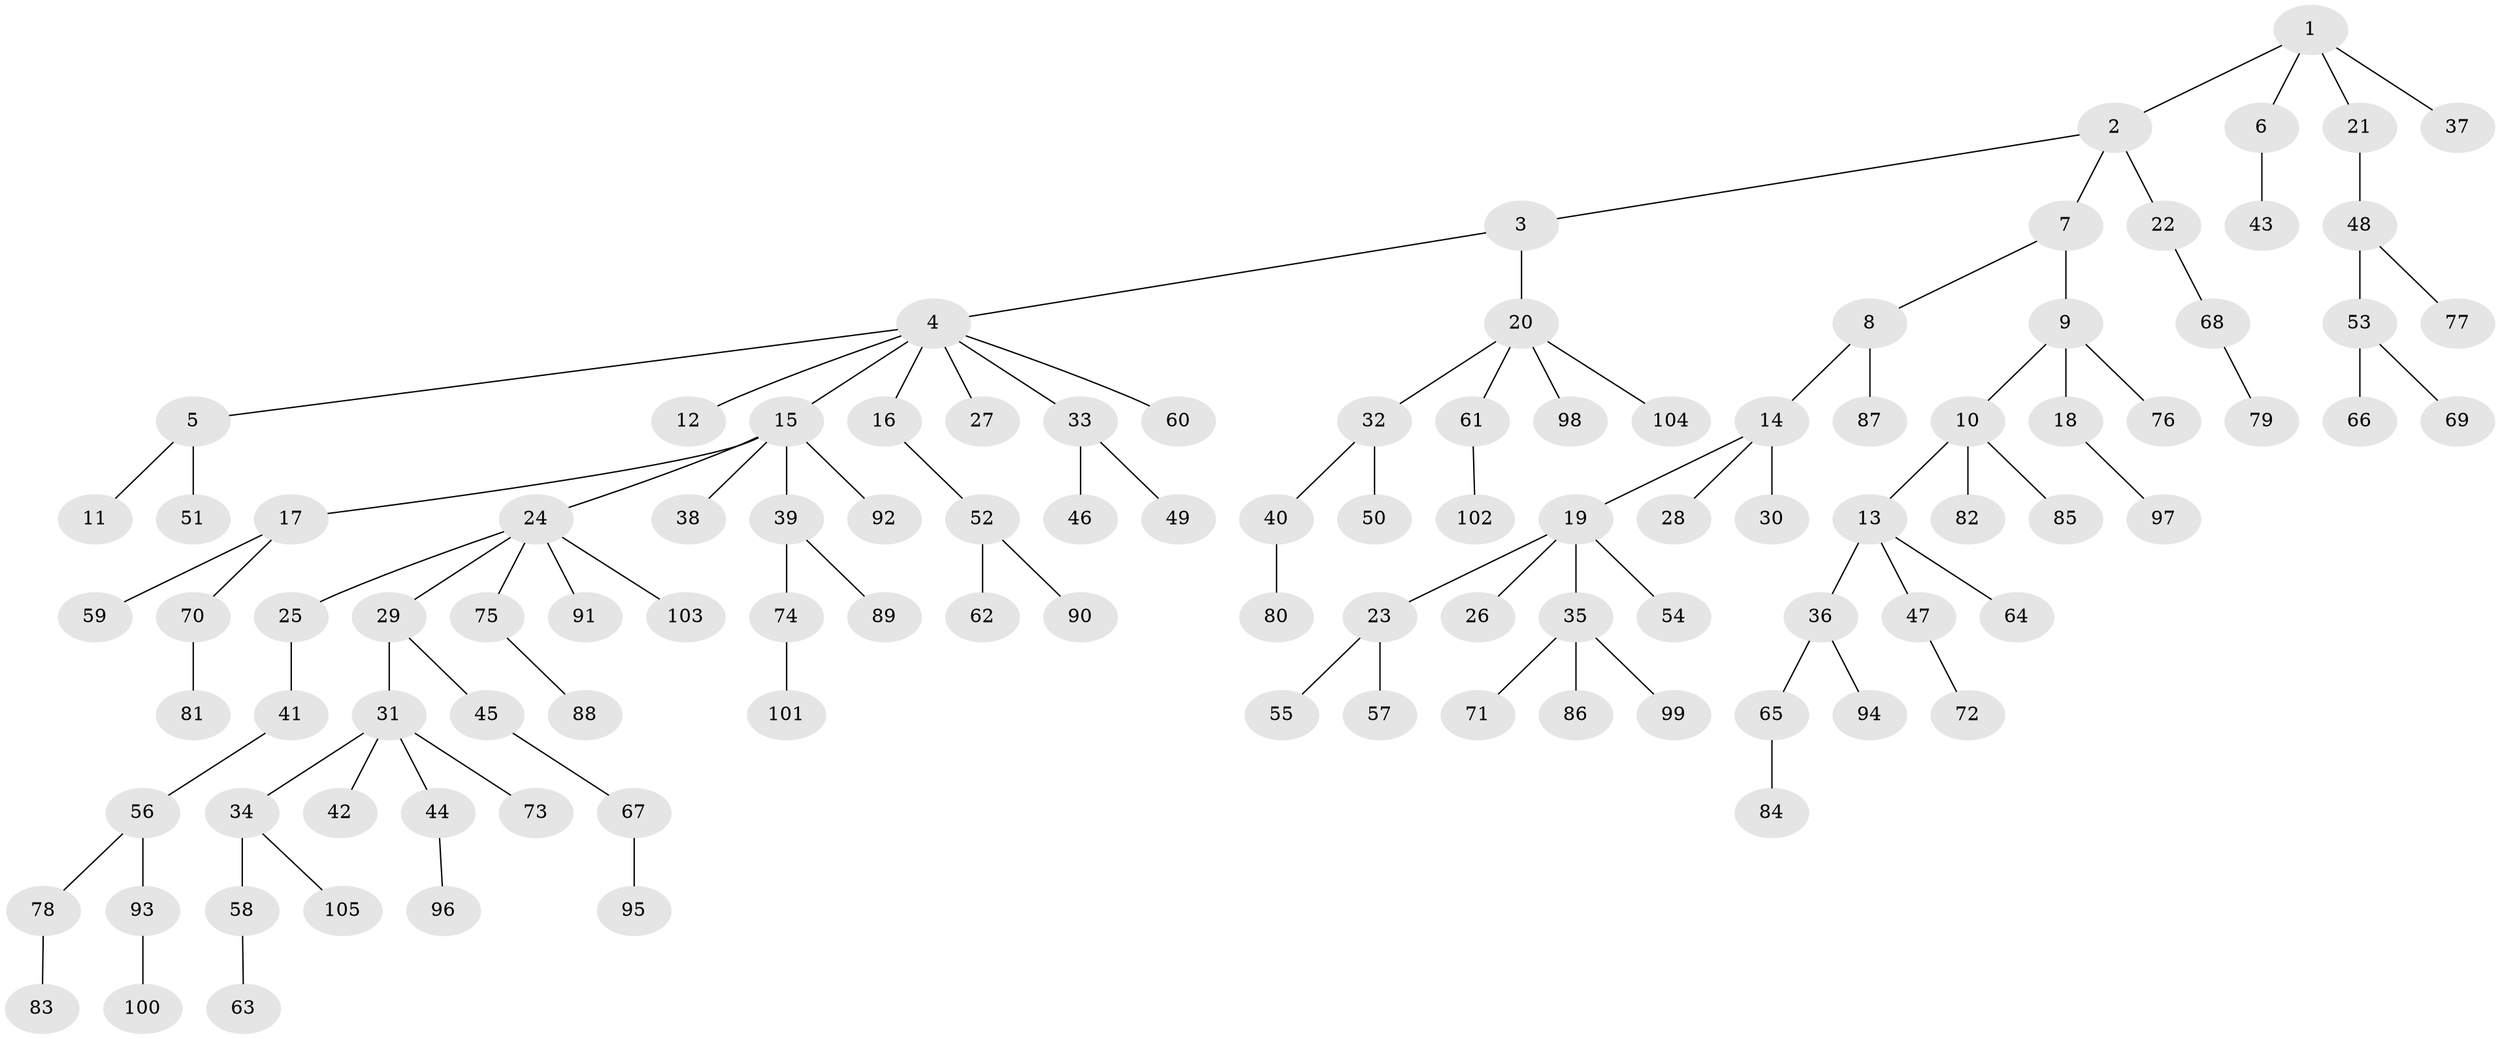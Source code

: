 // coarse degree distribution, {1: 0.7692307692307693, 2: 0.15384615384615385, 4: 0.038461538461538464, 28: 0.019230769230769232, 10: 0.019230769230769232}
// Generated by graph-tools (version 1.1) at 2025/57/03/04/25 21:57:02]
// undirected, 105 vertices, 104 edges
graph export_dot {
graph [start="1"]
  node [color=gray90,style=filled];
  1;
  2;
  3;
  4;
  5;
  6;
  7;
  8;
  9;
  10;
  11;
  12;
  13;
  14;
  15;
  16;
  17;
  18;
  19;
  20;
  21;
  22;
  23;
  24;
  25;
  26;
  27;
  28;
  29;
  30;
  31;
  32;
  33;
  34;
  35;
  36;
  37;
  38;
  39;
  40;
  41;
  42;
  43;
  44;
  45;
  46;
  47;
  48;
  49;
  50;
  51;
  52;
  53;
  54;
  55;
  56;
  57;
  58;
  59;
  60;
  61;
  62;
  63;
  64;
  65;
  66;
  67;
  68;
  69;
  70;
  71;
  72;
  73;
  74;
  75;
  76;
  77;
  78;
  79;
  80;
  81;
  82;
  83;
  84;
  85;
  86;
  87;
  88;
  89;
  90;
  91;
  92;
  93;
  94;
  95;
  96;
  97;
  98;
  99;
  100;
  101;
  102;
  103;
  104;
  105;
  1 -- 2;
  1 -- 6;
  1 -- 21;
  1 -- 37;
  2 -- 3;
  2 -- 7;
  2 -- 22;
  3 -- 4;
  3 -- 20;
  4 -- 5;
  4 -- 12;
  4 -- 15;
  4 -- 16;
  4 -- 27;
  4 -- 33;
  4 -- 60;
  5 -- 11;
  5 -- 51;
  6 -- 43;
  7 -- 8;
  7 -- 9;
  8 -- 14;
  8 -- 87;
  9 -- 10;
  9 -- 18;
  9 -- 76;
  10 -- 13;
  10 -- 82;
  10 -- 85;
  13 -- 36;
  13 -- 47;
  13 -- 64;
  14 -- 19;
  14 -- 28;
  14 -- 30;
  15 -- 17;
  15 -- 24;
  15 -- 38;
  15 -- 39;
  15 -- 92;
  16 -- 52;
  17 -- 59;
  17 -- 70;
  18 -- 97;
  19 -- 23;
  19 -- 26;
  19 -- 35;
  19 -- 54;
  20 -- 32;
  20 -- 61;
  20 -- 98;
  20 -- 104;
  21 -- 48;
  22 -- 68;
  23 -- 55;
  23 -- 57;
  24 -- 25;
  24 -- 29;
  24 -- 75;
  24 -- 91;
  24 -- 103;
  25 -- 41;
  29 -- 31;
  29 -- 45;
  31 -- 34;
  31 -- 42;
  31 -- 44;
  31 -- 73;
  32 -- 40;
  32 -- 50;
  33 -- 46;
  33 -- 49;
  34 -- 58;
  34 -- 105;
  35 -- 71;
  35 -- 86;
  35 -- 99;
  36 -- 65;
  36 -- 94;
  39 -- 74;
  39 -- 89;
  40 -- 80;
  41 -- 56;
  44 -- 96;
  45 -- 67;
  47 -- 72;
  48 -- 53;
  48 -- 77;
  52 -- 62;
  52 -- 90;
  53 -- 66;
  53 -- 69;
  56 -- 78;
  56 -- 93;
  58 -- 63;
  61 -- 102;
  65 -- 84;
  67 -- 95;
  68 -- 79;
  70 -- 81;
  74 -- 101;
  75 -- 88;
  78 -- 83;
  93 -- 100;
}
